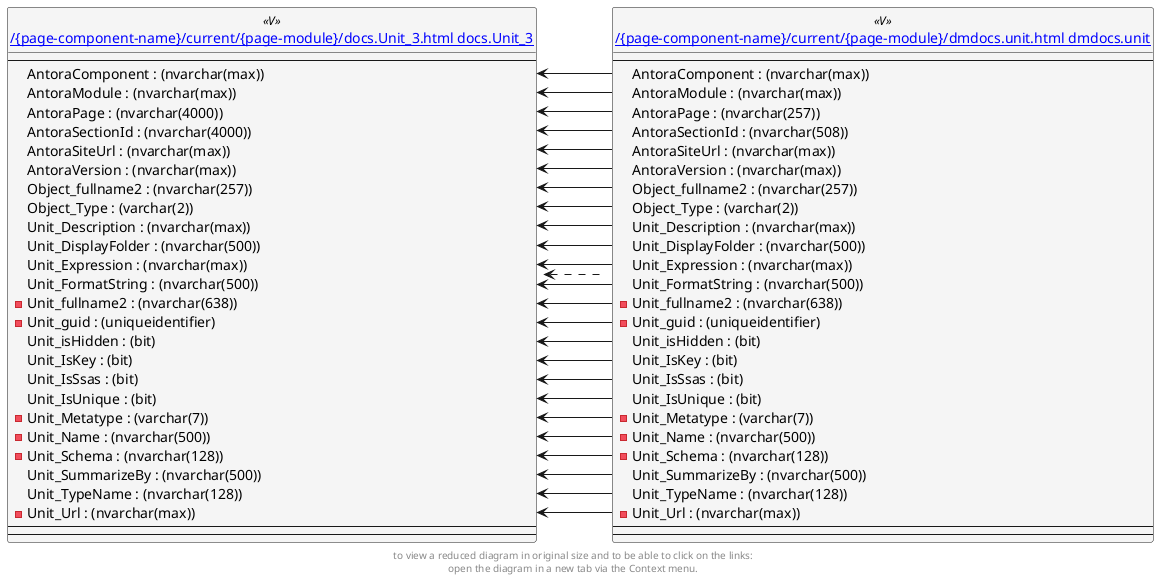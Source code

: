 @startuml
left to right direction
'top to bottom direction
hide circle
'avoide "." issues:
set namespaceSeparator none


skinparam class {
  BackgroundColor White
  BackgroundColor<<FN>> Yellow
  BackgroundColor<<FS>> Yellow
  BackgroundColor<<FT>> LightGray
  BackgroundColor<<IF>> Yellow
  BackgroundColor<<IS>> Yellow
  BackgroundColor<<P>> Aqua
  BackgroundColor<<PC>> Aqua
  BackgroundColor<<SN>> Yellow
  BackgroundColor<<SO>> SlateBlue
  BackgroundColor<<TF>> LightGray
  BackgroundColor<<TR>> Tomato
  BackgroundColor<<U>> White
  BackgroundColor<<V>> WhiteSmoke
  BackgroundColor<<X>> Aqua
}


entity "[[{site-url}/{page-component-name}/current/{page-module}/dmdocs.unit.html dmdocs.unit]]" as dmdocs.unit << V >> {
  --
  AntoraComponent : (nvarchar(max))
  AntoraModule : (nvarchar(max))
  AntoraPage : (nvarchar(257))
  AntoraSectionId : (nvarchar(508))
  AntoraSiteUrl : (nvarchar(max))
  AntoraVersion : (nvarchar(max))
  Object_fullname2 : (nvarchar(257))
  Object_Type : (varchar(2))
  Unit_Description : (nvarchar(max))
  Unit_DisplayFolder : (nvarchar(500))
  Unit_Expression : (nvarchar(max))
  Unit_FormatString : (nvarchar(500))
  - Unit_fullname2 : (nvarchar(638))
  - Unit_guid : (uniqueidentifier)
  Unit_isHidden : (bit)
  Unit_IsKey : (bit)
  Unit_IsSsas : (bit)
  Unit_IsUnique : (bit)
  - Unit_Metatype : (varchar(7))
  - Unit_Name : (nvarchar(500))
  - Unit_Schema : (nvarchar(128))
  Unit_SummarizeBy : (nvarchar(500))
  Unit_TypeName : (nvarchar(128))
  - Unit_Url : (nvarchar(max))
  --
  --
}

entity "[[{site-url}/{page-component-name}/current/{page-module}/docs.Unit_3.html docs.Unit_3]]" as docs.Unit_3 << V >> {
  --
  AntoraComponent : (nvarchar(max))
  AntoraModule : (nvarchar(max))
  AntoraPage : (nvarchar(4000))
  AntoraSectionId : (nvarchar(4000))
  AntoraSiteUrl : (nvarchar(max))
  AntoraVersion : (nvarchar(max))
  Object_fullname2 : (nvarchar(257))
  Object_Type : (varchar(2))
  Unit_Description : (nvarchar(max))
  Unit_DisplayFolder : (nvarchar(500))
  Unit_Expression : (nvarchar(max))
  Unit_FormatString : (nvarchar(500))
  - Unit_fullname2 : (nvarchar(638))
  - Unit_guid : (uniqueidentifier)
  Unit_isHidden : (bit)
  Unit_IsKey : (bit)
  Unit_IsSsas : (bit)
  Unit_IsUnique : (bit)
  - Unit_Metatype : (varchar(7))
  - Unit_Name : (nvarchar(500))
  - Unit_Schema : (nvarchar(128))
  Unit_SummarizeBy : (nvarchar(500))
  Unit_TypeName : (nvarchar(128))
  - Unit_Url : (nvarchar(max))
  --
  --
}

docs.Unit_3 <.. dmdocs.unit
docs.Unit_3::AntoraComponent <-- dmdocs.unit::AntoraComponent
docs.Unit_3::AntoraModule <-- dmdocs.unit::AntoraModule
docs.Unit_3::AntoraPage <-- dmdocs.unit::AntoraPage
docs.Unit_3::AntoraSectionId <-- dmdocs.unit::AntoraSectionId
docs.Unit_3::AntoraSiteUrl <-- dmdocs.unit::AntoraSiteUrl
docs.Unit_3::AntoraVersion <-- dmdocs.unit::AntoraVersion
docs.Unit_3::Object_fullname2 <-- dmdocs.unit::Object_fullname2
docs.Unit_3::Object_Type <-- dmdocs.unit::Object_Type
docs.Unit_3::Unit_Description <-- dmdocs.unit::Unit_Description
docs.Unit_3::Unit_DisplayFolder <-- dmdocs.unit::Unit_DisplayFolder
docs.Unit_3::Unit_Expression <-- dmdocs.unit::Unit_Expression
docs.Unit_3::Unit_FormatString <-- dmdocs.unit::Unit_FormatString
docs.Unit_3::Unit_fullname2 <-- dmdocs.unit::Unit_fullname2
docs.Unit_3::Unit_guid <-- dmdocs.unit::Unit_guid
docs.Unit_3::Unit_isHidden <-- dmdocs.unit::Unit_isHidden
docs.Unit_3::Unit_IsKey <-- dmdocs.unit::Unit_IsKey
docs.Unit_3::Unit_IsSsas <-- dmdocs.unit::Unit_IsSsas
docs.Unit_3::Unit_IsUnique <-- dmdocs.unit::Unit_IsUnique
docs.Unit_3::Unit_Metatype <-- dmdocs.unit::Unit_Metatype
docs.Unit_3::Unit_Name <-- dmdocs.unit::Unit_Name
docs.Unit_3::Unit_Schema <-- dmdocs.unit::Unit_Schema
docs.Unit_3::Unit_SummarizeBy <-- dmdocs.unit::Unit_SummarizeBy
docs.Unit_3::Unit_TypeName <-- dmdocs.unit::Unit_TypeName
docs.Unit_3::Unit_Url <-- dmdocs.unit::Unit_Url
footer
to view a reduced diagram in original size and to be able to click on the links:
open the diagram in a new tab via the Context menu.
end footer

@enduml


